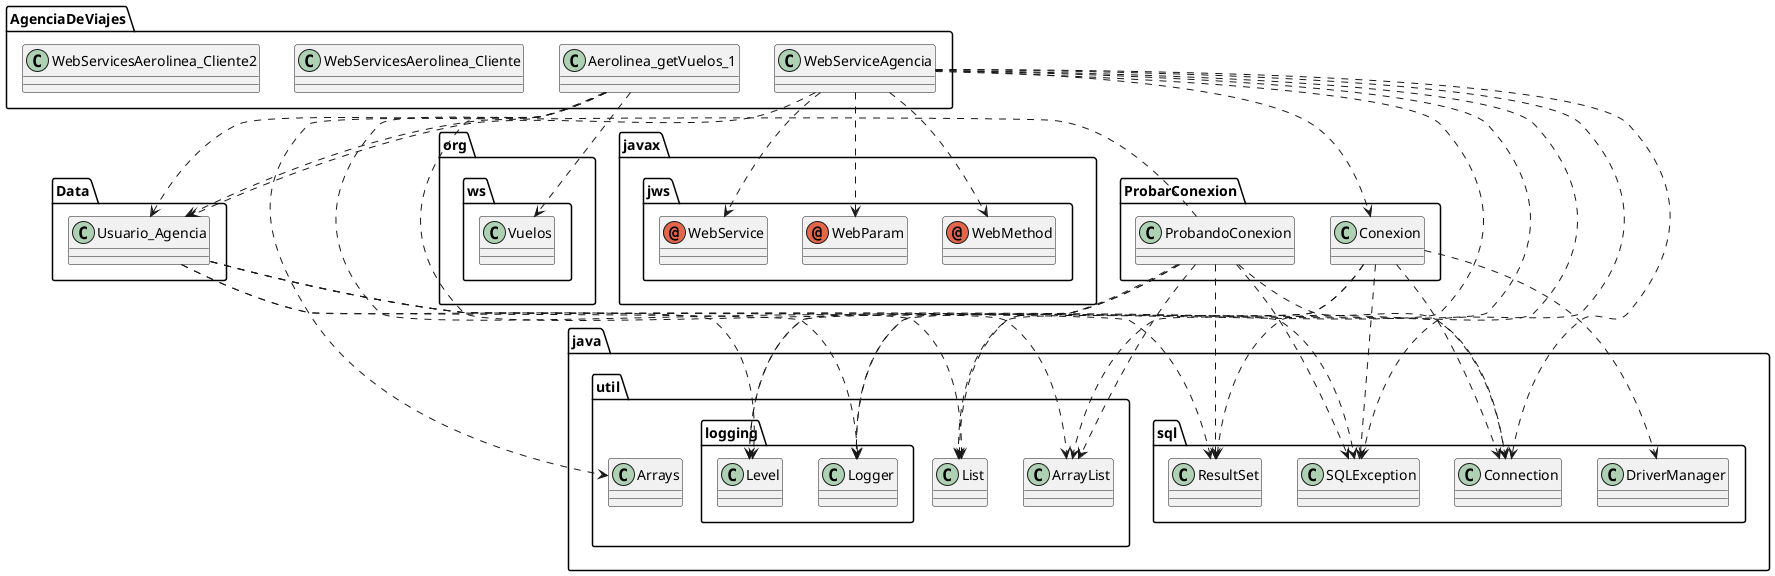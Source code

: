@startuml
annotation javax.jws.WebMethod
annotation javax.jws.WebParam
annotation javax.jws.WebService
class AgenciaDeViajes.Aerolinea_getVuelos_1
class AgenciaDeViajes.WebServiceAgencia
class AgenciaDeViajes.WebServicesAerolinea_Cliente
class AgenciaDeViajes.WebServicesAerolinea_Cliente2
class Data.Usuario_Agencia
class ProbarConexion.Conexion
class ProbarConexion.ProbandoConexion
class java.sql.Connection
class java.sql.DriverManager
class java.sql.ResultSet
class java.sql.SQLException
class java.util.ArrayList
class java.util.Arrays
class java.util.List
class java.util.logging.Level
class java.util.logging.Logger
class org.ws.Vuelos
AgenciaDeViajes.Aerolinea_getVuelos_1 ..> Data.Usuario_Agencia
AgenciaDeViajes.Aerolinea_getVuelos_1 ..> java.util.ArrayList
AgenciaDeViajes.Aerolinea_getVuelos_1 ..> java.util.Arrays
AgenciaDeViajes.Aerolinea_getVuelos_1 ..> java.util.List
AgenciaDeViajes.Aerolinea_getVuelos_1 ..> org.ws.Vuelos
AgenciaDeViajes.WebServiceAgencia ..> javax.jws.WebMethod
AgenciaDeViajes.WebServiceAgencia ..> javax.jws.WebParam
AgenciaDeViajes.WebServiceAgencia ..> javax.jws.WebService
AgenciaDeViajes.WebServiceAgencia ..> Data.Usuario_Agencia
AgenciaDeViajes.WebServiceAgencia ..> ProbarConexion.Conexion
AgenciaDeViajes.WebServiceAgencia ..> java.sql.Connection
AgenciaDeViajes.WebServiceAgencia ..> java.sql.ResultSet
AgenciaDeViajes.WebServiceAgencia ..> java.sql.SQLException
AgenciaDeViajes.WebServiceAgencia ..> java.util.ArrayList
AgenciaDeViajes.WebServiceAgencia ..> java.util.List
Data.Usuario_Agencia ..> java.sql.Connection
Data.Usuario_Agencia ..> java.sql.ResultSet
Data.Usuario_Agencia ..> java.sql.SQLException
Data.Usuario_Agencia ..> java.util.logging.Level
Data.Usuario_Agencia ..> java.util.logging.Logger
ProbarConexion.Conexion ..> java.sql.Connection
ProbarConexion.Conexion ..> java.sql.DriverManager
ProbarConexion.Conexion ..> java.sql.SQLException
ProbarConexion.Conexion ..> java.util.logging.Level
ProbarConexion.Conexion ..> java.util.logging.Logger
ProbarConexion.ProbandoConexion ..> Data.Usuario_Agencia
ProbarConexion.ProbandoConexion ..> java.sql.Connection
ProbarConexion.ProbandoConexion ..> java.sql.ResultSet
ProbarConexion.ProbandoConexion ..> java.sql.SQLException
ProbarConexion.ProbandoConexion ..> java.util.ArrayList
ProbarConexion.ProbandoConexion ..> java.util.List
ProbarConexion.ProbandoConexion ..> java.util.logging.Level
ProbarConexion.ProbandoConexion ..> java.util.logging.Logger
@enduml